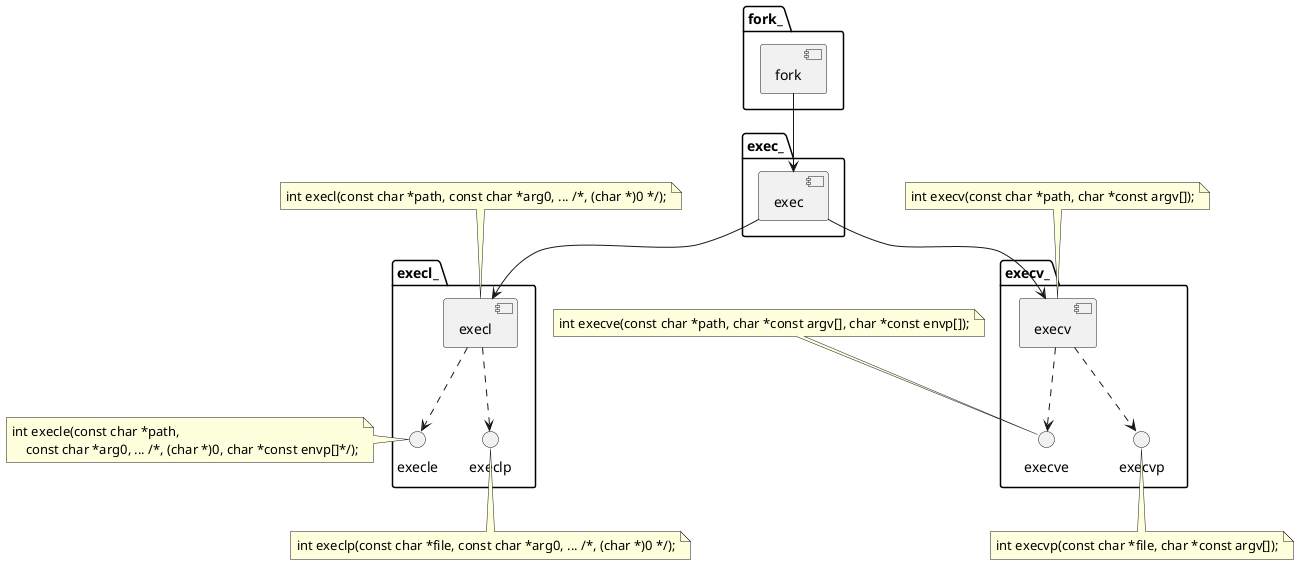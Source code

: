 @startuml execFamily

package "exec_" {
    [exec]
}
package "execl_" {
    [execl] ..> execle 
    [execl] ..> execlp
}
package execv_ {
    [execv] ..> execve
    [execv] ..> execvp
}

package "fork_" {
    [fork]
}

[exec] --> [execl]
[exec] --> [execv]
[fork] --> [exec]
note bottom of execvp
int execvp(const char *file, char *const argv[]);
end note
note top of execve
int execve(const char *path, char *const argv[], char *const envp[]);
end note
note bottom of execlp
int execlp(const char *file, const char *arg0, ... /*, (char *)0 */);
end note
note left of execle
int execle(const char *path,
    const char *arg0, ... /*, (char *)0, char *const envp[]*/);
end note
note top of execl
int execl(const char *path, const char *arg0, ... /*, (char *)0 */);
end note
note top of execv
int execv(const char *path, char *const argv[]);
end note
@enduml